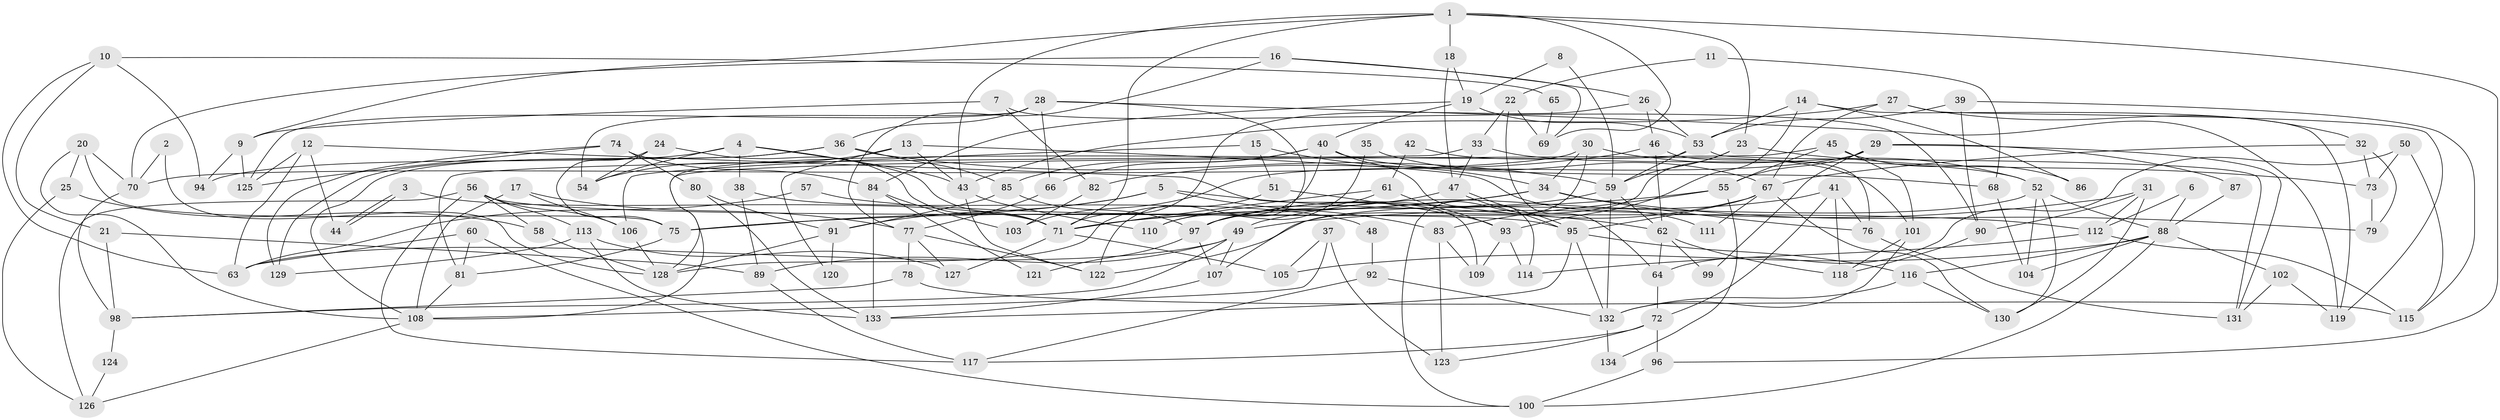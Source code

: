 // coarse degree distribution, {7: 0.08641975308641975, 5: 0.18518518518518517, 3: 0.1111111111111111, 6: 0.20987654320987653, 4: 0.16049382716049382, 8: 0.06172839506172839, 11: 0.012345679012345678, 2: 0.12345679012345678, 10: 0.024691358024691357, 9: 0.024691358024691357}
// Generated by graph-tools (version 1.1) at 2025/37/03/04/25 23:37:06]
// undirected, 134 vertices, 268 edges
graph export_dot {
  node [color=gray90,style=filled];
  1;
  2;
  3;
  4;
  5;
  6;
  7;
  8;
  9;
  10;
  11;
  12;
  13;
  14;
  15;
  16;
  17;
  18;
  19;
  20;
  21;
  22;
  23;
  24;
  25;
  26;
  27;
  28;
  29;
  30;
  31;
  32;
  33;
  34;
  35;
  36;
  37;
  38;
  39;
  40;
  41;
  42;
  43;
  44;
  45;
  46;
  47;
  48;
  49;
  50;
  51;
  52;
  53;
  54;
  55;
  56;
  57;
  58;
  59;
  60;
  61;
  62;
  63;
  64;
  65;
  66;
  67;
  68;
  69;
  70;
  71;
  72;
  73;
  74;
  75;
  76;
  77;
  78;
  79;
  80;
  81;
  82;
  83;
  84;
  85;
  86;
  87;
  88;
  89;
  90;
  91;
  92;
  93;
  94;
  95;
  96;
  97;
  98;
  99;
  100;
  101;
  102;
  103;
  104;
  105;
  106;
  107;
  108;
  109;
  110;
  111;
  112;
  113;
  114;
  115;
  116;
  117;
  118;
  119;
  120;
  121;
  122;
  123;
  124;
  125;
  126;
  127;
  128;
  129;
  130;
  131;
  132;
  133;
  134;
  1 -- 23;
  1 -- 71;
  1 -- 9;
  1 -- 18;
  1 -- 43;
  1 -- 69;
  1 -- 96;
  2 -- 70;
  2 -- 128;
  3 -- 71;
  3 -- 44;
  3 -- 44;
  4 -- 43;
  4 -- 71;
  4 -- 38;
  4 -- 54;
  4 -- 94;
  5 -- 83;
  5 -- 62;
  5 -- 75;
  5 -- 91;
  6 -- 112;
  6 -- 88;
  7 -- 82;
  7 -- 90;
  7 -- 9;
  8 -- 19;
  8 -- 59;
  9 -- 94;
  9 -- 125;
  10 -- 94;
  10 -- 63;
  10 -- 21;
  10 -- 65;
  11 -- 22;
  11 -- 68;
  12 -- 63;
  12 -- 125;
  12 -- 44;
  12 -- 109;
  13 -- 43;
  13 -- 54;
  13 -- 111;
  13 -- 120;
  14 -- 119;
  14 -- 53;
  14 -- 86;
  14 -- 93;
  15 -- 106;
  15 -- 34;
  15 -- 51;
  16 -- 77;
  16 -- 70;
  16 -- 26;
  16 -- 69;
  17 -- 77;
  17 -- 108;
  17 -- 106;
  18 -- 47;
  18 -- 19;
  19 -- 53;
  19 -- 40;
  19 -- 84;
  20 -- 75;
  20 -- 108;
  20 -- 25;
  20 -- 70;
  21 -- 98;
  21 -- 89;
  22 -- 64;
  22 -- 69;
  22 -- 33;
  23 -- 107;
  23 -- 59;
  23 -- 73;
  24 -- 54;
  24 -- 75;
  24 -- 71;
  25 -- 58;
  25 -- 126;
  26 -- 53;
  26 -- 46;
  26 -- 71;
  27 -- 32;
  27 -- 67;
  27 -- 43;
  27 -- 119;
  28 -- 36;
  28 -- 125;
  28 -- 54;
  28 -- 66;
  28 -- 97;
  28 -- 119;
  29 -- 131;
  29 -- 55;
  29 -- 87;
  29 -- 99;
  29 -- 103;
  30 -- 52;
  30 -- 70;
  30 -- 34;
  30 -- 100;
  31 -- 130;
  31 -- 90;
  31 -- 49;
  31 -- 112;
  32 -- 67;
  32 -- 73;
  32 -- 79;
  33 -- 52;
  33 -- 47;
  33 -- 81;
  34 -- 71;
  34 -- 75;
  34 -- 76;
  34 -- 79;
  35 -- 110;
  35 -- 67;
  36 -- 59;
  36 -- 85;
  36 -- 108;
  36 -- 129;
  37 -- 108;
  37 -- 105;
  37 -- 123;
  38 -- 89;
  38 -- 48;
  39 -- 53;
  39 -- 115;
  39 -- 90;
  40 -- 66;
  40 -- 68;
  40 -- 85;
  40 -- 114;
  40 -- 122;
  41 -- 76;
  41 -- 72;
  41 -- 49;
  41 -- 118;
  42 -- 101;
  42 -- 61;
  43 -- 110;
  43 -- 122;
  45 -- 101;
  45 -- 128;
  45 -- 55;
  45 -- 86;
  46 -- 76;
  46 -- 62;
  46 -- 82;
  47 -- 95;
  47 -- 95;
  47 -- 110;
  48 -- 92;
  49 -- 63;
  49 -- 89;
  49 -- 98;
  49 -- 107;
  50 -- 64;
  50 -- 73;
  50 -- 115;
  51 -- 93;
  51 -- 128;
  52 -- 122;
  52 -- 88;
  52 -- 104;
  52 -- 130;
  53 -- 59;
  53 -- 108;
  53 -- 131;
  55 -- 71;
  55 -- 83;
  55 -- 134;
  56 -- 106;
  56 -- 126;
  56 -- 58;
  56 -- 95;
  56 -- 113;
  56 -- 117;
  57 -- 112;
  57 -- 63;
  58 -- 128;
  59 -- 132;
  59 -- 97;
  59 -- 62;
  60 -- 81;
  60 -- 100;
  60 -- 63;
  61 -- 71;
  61 -- 97;
  61 -- 93;
  62 -- 64;
  62 -- 99;
  62 -- 118;
  64 -- 72;
  65 -- 69;
  66 -- 77;
  67 -- 95;
  67 -- 97;
  67 -- 111;
  67 -- 130;
  68 -- 104;
  70 -- 98;
  71 -- 105;
  71 -- 127;
  72 -- 117;
  72 -- 123;
  72 -- 96;
  73 -- 79;
  74 -- 84;
  74 -- 129;
  74 -- 80;
  74 -- 125;
  75 -- 81;
  76 -- 131;
  77 -- 122;
  77 -- 127;
  77 -- 78;
  78 -- 115;
  78 -- 98;
  80 -- 91;
  80 -- 133;
  81 -- 108;
  82 -- 103;
  83 -- 109;
  83 -- 123;
  84 -- 133;
  84 -- 103;
  84 -- 121;
  85 -- 97;
  85 -- 91;
  87 -- 88;
  88 -- 100;
  88 -- 116;
  88 -- 102;
  88 -- 104;
  88 -- 105;
  89 -- 117;
  90 -- 118;
  91 -- 120;
  91 -- 128;
  92 -- 117;
  92 -- 132;
  93 -- 109;
  93 -- 114;
  95 -- 116;
  95 -- 132;
  95 -- 133;
  96 -- 100;
  97 -- 107;
  97 -- 121;
  98 -- 124;
  101 -- 132;
  101 -- 118;
  102 -- 119;
  102 -- 131;
  106 -- 128;
  107 -- 133;
  108 -- 126;
  112 -- 114;
  112 -- 115;
  113 -- 133;
  113 -- 127;
  113 -- 129;
  116 -- 130;
  116 -- 132;
  124 -- 126;
  132 -- 134;
}
